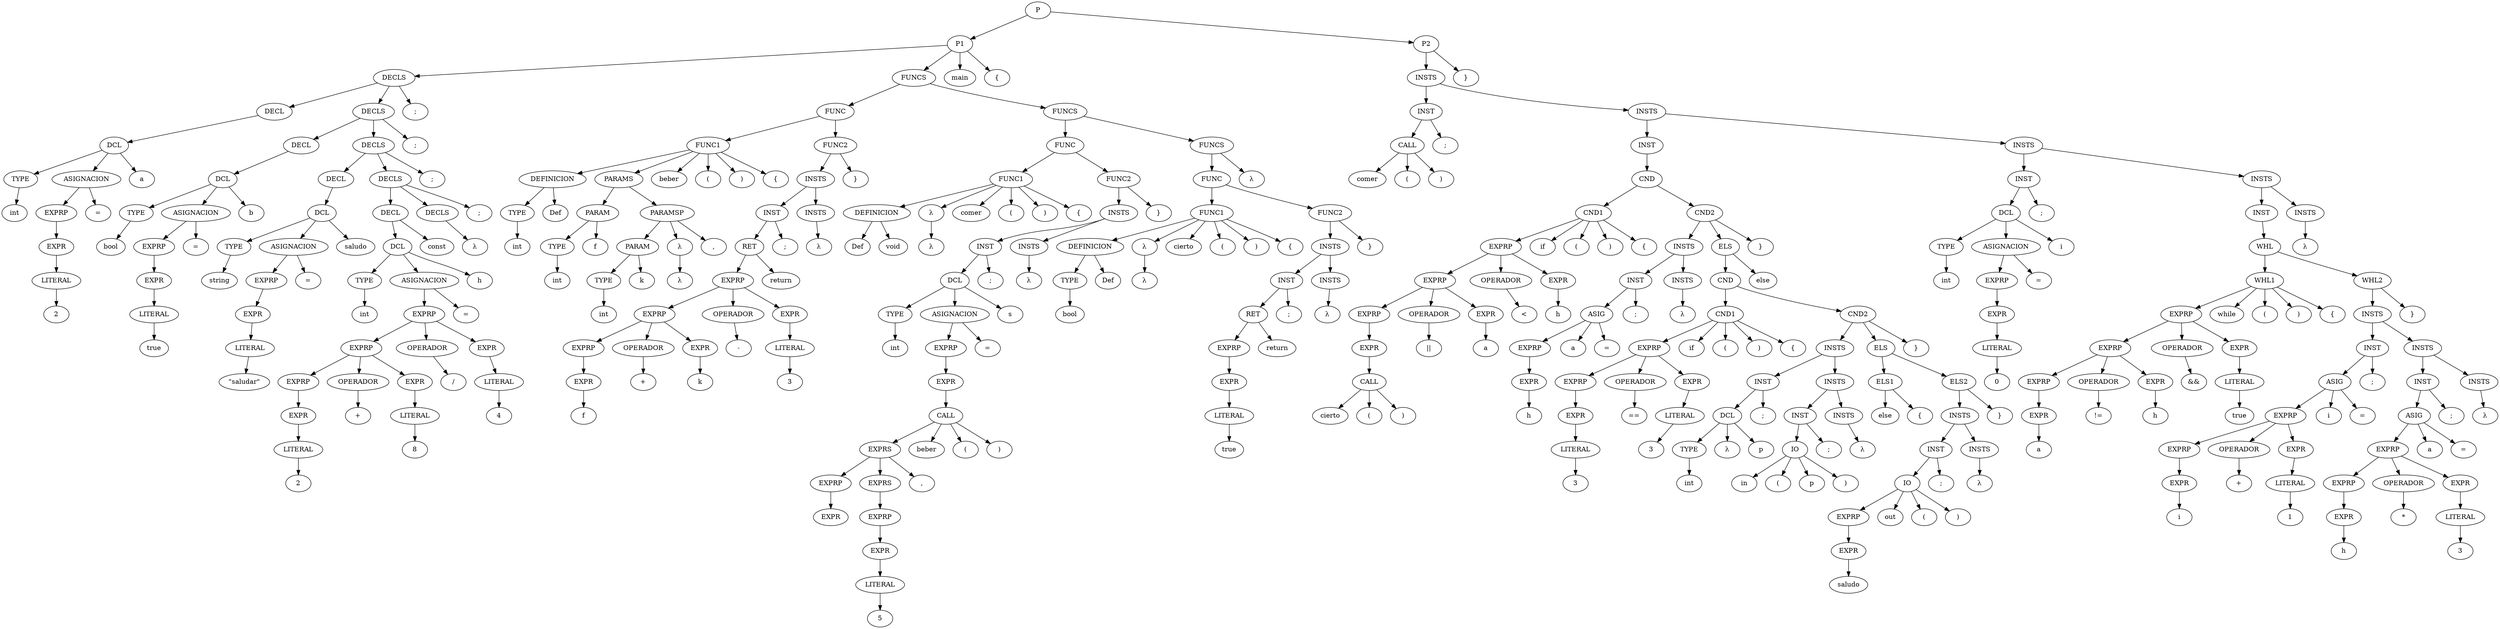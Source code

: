 strict digraph G {
  s4036 [ label="TYPE" ];
  s4037 [ label="int" ];
  s4038 [ label="LITERAL" ];
  s4039 [ label="2" ];
  s4040 [ label="EXPR" ];
  s4041 [ label="EXPRP" ];
  s4042 [ label="ASIGNACION" ];
  s4043 [ label="=" ];
  s4044 [ label="DCL" ];
  s4045 [ label="a" ];
  s4046 [ label="DECL" ];
  s4047 [ label="TYPE" ];
  s4048 [ label="bool" ];
  s4049 [ label="LITERAL" ];
  s4050 [ label="true" ];
  s4051 [ label="EXPR" ];
  s4052 [ label="EXPRP" ];
  s4053 [ label="ASIGNACION" ];
  s4054 [ label="=" ];
  s4055 [ label="DCL" ];
  s4056 [ label="b" ];
  s4057 [ label="DECL" ];
  s4058 [ label="TYPE" ];
  s4059 [ label="string" ];
  s4060 [ label="LITERAL" ];
  s4061 [ label="\"saludar\"" ];
  s4062 [ label="EXPR" ];
  s4063 [ label="EXPRP" ];
  s4064 [ label="ASIGNACION" ];
  s4065 [ label="=" ];
  s4066 [ label="DCL" ];
  s4067 [ label="saludo" ];
  s4068 [ label="DECL" ];
  s4069 [ label="TYPE" ];
  s4070 [ label="int" ];
  s4071 [ label="LITERAL" ];
  s4072 [ label="2" ];
  s4073 [ label="EXPR" ];
  s4074 [ label="EXPRP" ];
  s4075 [ label="OPERADOR" ];
  s4076 [ label="+" ];
  s4077 [ label="LITERAL" ];
  s4078 [ label="8" ];
  s4079 [ label="EXPR" ];
  s4080 [ label="EXPRP" ];
  s4081 [ label="OPERADOR" ];
  s4082 [ label="/" ];
  s4083 [ label="LITERAL" ];
  s4084 [ label="4" ];
  s4085 [ label="EXPR" ];
  s4086 [ label="EXPRP" ];
  s4087 [ label="ASIGNACION" ];
  s4088 [ label="=" ];
  s4089 [ label="DCL" ];
  s4090 [ label="h" ];
  s4091 [ label="DECL" ];
  s4092 [ label="const" ];
  s4093 [ label="DECLS" ];
  s4094 [ label="λ" ];
  s4095 [ label="DECLS" ];
  s4096 [ label=";" ];
  s4097 [ label="DECLS" ];
  s4098 [ label=";" ];
  s4099 [ label="DECLS" ];
  s4100 [ label=";" ];
  s4101 [ label="DECLS" ];
  s4102 [ label=";" ];
  s4103 [ label="TYPE" ];
  s4104 [ label="int" ];
  s4105 [ label="DEFINICION" ];
  s4106 [ label="Def" ];
  s4107 [ label="TYPE" ];
  s4108 [ label="int" ];
  s4109 [ label="PARAM" ];
  s4110 [ label="f" ];
  s4111 [ label="TYPE" ];
  s4112 [ label="int" ];
  s4113 [ label="PARAM" ];
  s4114 [ label="k" ];
  s4115 [ label="λ" ];
  s4116 [ label="λ" ];
  s4117 [ label="PARAMSP" ];
  s4118 [ label="," ];
  s4119 [ label="PARAMS" ];
  s4120 [ label="FUNC1" ];
  s4121 [ label="beber" ];
  s4122 [ label="(" ];
  s4123 [ label=")" ];
  s4124 [ label="{" ];
  s4125 [ label="EXPR" ];
  s4126 [ label="f" ];
  s4127 [ label="EXPRP" ];
  s4128 [ label="OPERADOR" ];
  s4129 [ label="+" ];
  s4130 [ label="EXPR" ];
  s4131 [ label="k" ];
  s4132 [ label="EXPRP" ];
  s4133 [ label="OPERADOR" ];
  s4134 [ label="-" ];
  s4135 [ label="LITERAL" ];
  s4136 [ label="3" ];
  s4137 [ label="EXPR" ];
  s4138 [ label="EXPRP" ];
  s4139 [ label="RET" ];
  s4140 [ label="return" ];
  s4141 [ label="INST" ];
  s4142 [ label=";" ];
  s4143 [ label="INSTS" ];
  s4144 [ label="λ" ];
  s4145 [ label="INSTS" ];
  s4146 [ label="FUNC2" ];
  s4147 [ label="}" ];
  s4148 [ label="FUNC" ];
  s4149 [ label="DEFINICION" ];
  s4150 [ label="Def" ];
  s4151 [ label="void" ];
  s4152 [ label="λ" ];
  s4153 [ label="λ" ];
  s4154 [ label="FUNC1" ];
  s4155 [ label="comer" ];
  s4156 [ label="(" ];
  s4157 [ label=")" ];
  s4158 [ label="{" ];
  s4159 [ label="TYPE" ];
  s4160 [ label="int" ];
  s4161 [ label="EXPR" ];
  s4162 [ label="EXPRP" ];
  s4163 [ label="LITERAL" ];
  s4164 [ label="5" ];
  s4165 [ label="EXPR" ];
  s4166 [ label="EXPRP" ];
  s4167 [ label="EXPRS" ];
  s4168 [ label="EXPRS" ];
  s4169 [ label="," ];
  s4170 [ label="CALL" ];
  s4171 [ label="beber" ];
  s4172 [ label="(" ];
  s4173 [ label=")" ];
  s4174 [ label="EXPR" ];
  s4175 [ label="EXPRP" ];
  s4176 [ label="ASIGNACION" ];
  s4177 [ label="=" ];
  s4178 [ label="DCL" ];
  s4179 [ label="s" ];
  s4180 [ label="INST" ];
  s4181 [ label=";" ];
  s4182 [ label="INSTS" ];
  s4183 [ label="λ" ];
  s4184 [ label="INSTS" ];
  s4185 [ label="FUNC2" ];
  s4186 [ label="}" ];
  s4187 [ label="FUNC" ];
  s4188 [ label="TYPE" ];
  s4189 [ label="bool" ];
  s4190 [ label="DEFINICION" ];
  s4191 [ label="Def" ];
  s4192 [ label="λ" ];
  s4193 [ label="λ" ];
  s4194 [ label="FUNC1" ];
  s4195 [ label="cierto" ];
  s4196 [ label="(" ];
  s4197 [ label=")" ];
  s4198 [ label="{" ];
  s4199 [ label="LITERAL" ];
  s4200 [ label="true" ];
  s4201 [ label="EXPR" ];
  s4202 [ label="EXPRP" ];
  s4203 [ label="RET" ];
  s4204 [ label="return" ];
  s4205 [ label="INST" ];
  s4206 [ label=";" ];
  s4207 [ label="INSTS" ];
  s4208 [ label="λ" ];
  s4209 [ label="INSTS" ];
  s4210 [ label="FUNC2" ];
  s4211 [ label="}" ];
  s4212 [ label="FUNC" ];
  s4213 [ label="λ" ];
  s4214 [ label="FUNCS" ];
  s4215 [ label="FUNCS" ];
  s4216 [ label="FUNCS" ];
  s4217 [ label="P1" ];
  s4218 [ label="main" ];
  s4219 [ label="{" ];
  s4220 [ label="CALL" ];
  s4221 [ label="comer" ];
  s4222 [ label="(" ];
  s4223 [ label=")" ];
  s4224 [ label="INST" ];
  s4225 [ label=";" ];
  s4226 [ label="CALL" ];
  s4227 [ label="cierto" ];
  s4228 [ label="(" ];
  s4229 [ label=")" ];
  s4230 [ label="EXPR" ];
  s4231 [ label="EXPRP" ];
  s4232 [ label="OPERADOR" ];
  s4233 [ label="||" ];
  s4234 [ label="EXPR" ];
  s4235 [ label="a" ];
  s4236 [ label="EXPRP" ];
  s4237 [ label="OPERADOR" ];
  s4238 [ label="<" ];
  s4239 [ label="EXPR" ];
  s4240 [ label="h" ];
  s4241 [ label="EXPRP" ];
  s4242 [ label="CND1" ];
  s4243 [ label="if" ];
  s4244 [ label="(" ];
  s4245 [ label=")" ];
  s4246 [ label="{" ];
  s4247 [ label="EXPR" ];
  s4248 [ label="h" ];
  s4249 [ label="EXPRP" ];
  s4250 [ label="ASIG" ];
  s4251 [ label="a" ];
  s4252 [ label="=" ];
  s4253 [ label="INST" ];
  s4254 [ label=";" ];
  s4255 [ label="INSTS" ];
  s4256 [ label="λ" ];
  s4257 [ label="INSTS" ];
  s4258 [ label="LITERAL" ];
  s4259 [ label="3" ];
  s4260 [ label="EXPR" ];
  s4261 [ label="EXPRP" ];
  s4262 [ label="OPERADOR" ];
  s4263 [ label="==" ];
  s4264 [ label="LITERAL" ];
  s4265 [ label="3" ];
  s4266 [ label="EXPR" ];
  s4267 [ label="EXPRP" ];
  s4268 [ label="CND1" ];
  s4269 [ label="if" ];
  s4270 [ label="(" ];
  s4271 [ label=")" ];
  s4272 [ label="{" ];
  s4273 [ label="TYPE" ];
  s4274 [ label="int" ];
  s4275 [ label="λ" ];
  s4276 [ label="DCL" ];
  s4277 [ label="p" ];
  s4278 [ label="INST" ];
  s4279 [ label=";" ];
  s4280 [ label="IO" ];
  s4281 [ label="in" ];
  s4282 [ label="(" ];
  s4283 [ label="p" ];
  s4284 [ label=")" ];
  s4285 [ label="INST" ];
  s4286 [ label=";" ];
  s4287 [ label="INSTS" ];
  s4288 [ label="λ" ];
  s4289 [ label="INSTS" ];
  s4290 [ label="INSTS" ];
  s4291 [ label="ELS1" ];
  s4292 [ label="else" ];
  s4293 [ label="{" ];
  s4294 [ label="EXPR" ];
  s4295 [ label="saludo" ];
  s4296 [ label="EXPRP" ];
  s4297 [ label="IO" ];
  s4298 [ label="out" ];
  s4299 [ label="(" ];
  s4300 [ label=")" ];
  s4301 [ label="INST" ];
  s4302 [ label=";" ];
  s4303 [ label="INSTS" ];
  s4304 [ label="λ" ];
  s4305 [ label="INSTS" ];
  s4306 [ label="ELS2" ];
  s4307 [ label="}" ];
  s4308 [ label="ELS" ];
  s4309 [ label="CND2" ];
  s4310 [ label="}" ];
  s4311 [ label="CND" ];
  s4312 [ label="ELS" ];
  s4313 [ label="else" ];
  s4314 [ label="CND2" ];
  s4315 [ label="}" ];
  s4316 [ label="CND" ];
  s4317 [ label="INST" ];
  s4318 [ label="TYPE" ];
  s4319 [ label="int" ];
  s4320 [ label="LITERAL" ];
  s4321 [ label="0" ];
  s4322 [ label="EXPR" ];
  s4323 [ label="EXPRP" ];
  s4324 [ label="ASIGNACION" ];
  s4325 [ label="=" ];
  s4326 [ label="DCL" ];
  s4327 [ label="i" ];
  s4328 [ label="INST" ];
  s4329 [ label=";" ];
  s4330 [ label="EXPR" ];
  s4331 [ label="a" ];
  s4332 [ label="EXPRP" ];
  s4333 [ label="OPERADOR" ];
  s4334 [ label="!=" ];
  s4335 [ label="EXPR" ];
  s4336 [ label="h" ];
  s4337 [ label="EXPRP" ];
  s4338 [ label="OPERADOR" ];
  s4339 [ label="&&" ];
  s4340 [ label="LITERAL" ];
  s4341 [ label="true" ];
  s4342 [ label="EXPR" ];
  s4343 [ label="EXPRP" ];
  s4344 [ label="WHL1" ];
  s4345 [ label="while" ];
  s4346 [ label="(" ];
  s4347 [ label=")" ];
  s4348 [ label="{" ];
  s4349 [ label="EXPR" ];
  s4350 [ label="i" ];
  s4351 [ label="EXPRP" ];
  s4352 [ label="OPERADOR" ];
  s4353 [ label="+" ];
  s4354 [ label="LITERAL" ];
  s4355 [ label="1" ];
  s4356 [ label="EXPR" ];
  s4357 [ label="EXPRP" ];
  s4358 [ label="ASIG" ];
  s4359 [ label="i" ];
  s4360 [ label="=" ];
  s4361 [ label="INST" ];
  s4362 [ label=";" ];
  s4363 [ label="EXPR" ];
  s4364 [ label="h" ];
  s4365 [ label="EXPRP" ];
  s4366 [ label="OPERADOR" ];
  s4367 [ label="*" ];
  s4368 [ label="LITERAL" ];
  s4369 [ label="3" ];
  s4370 [ label="EXPR" ];
  s4371 [ label="EXPRP" ];
  s4372 [ label="ASIG" ];
  s4373 [ label="a" ];
  s4374 [ label="=" ];
  s4375 [ label="INST" ];
  s4376 [ label=";" ];
  s4377 [ label="INSTS" ];
  s4378 [ label="λ" ];
  s4379 [ label="INSTS" ];
  s4380 [ label="INSTS" ];
  s4381 [ label="WHL2" ];
  s4382 [ label="}" ];
  s4383 [ label="WHL" ];
  s4384 [ label="INST" ];
  s4385 [ label="INSTS" ];
  s4386 [ label="λ" ];
  s4387 [ label="INSTS" ];
  s4388 [ label="INSTS" ];
  s4389 [ label="INSTS" ];
  s4390 [ label="INSTS" ];
  s4391 [ label="P2" ];
  s4392 [ label="}" ];
  s4393 [ label="P" ];
  s4036 -> s4037;
  s4038 -> s4039;
  s4040 -> s4038;
  s4041 -> s4040;
  s4042 -> s4043;
  s4042 -> s4041;
  s4044 -> s4036;
  s4044 -> s4045;
  s4044 -> s4042;
  s4046 -> s4044;
  s4047 -> s4048;
  s4049 -> s4050;
  s4051 -> s4049;
  s4052 -> s4051;
  s4053 -> s4054;
  s4053 -> s4052;
  s4055 -> s4047;
  s4055 -> s4056;
  s4055 -> s4053;
  s4057 -> s4055;
  s4058 -> s4059;
  s4060 -> s4061;
  s4062 -> s4060;
  s4063 -> s4062;
  s4064 -> s4065;
  s4064 -> s4063;
  s4066 -> s4058;
  s4066 -> s4067;
  s4066 -> s4064;
  s4068 -> s4066;
  s4069 -> s4070;
  s4071 -> s4072;
  s4073 -> s4071;
  s4074 -> s4073;
  s4075 -> s4076;
  s4077 -> s4078;
  s4079 -> s4077;
  s4080 -> s4074;
  s4080 -> s4075;
  s4080 -> s4079;
  s4081 -> s4082;
  s4083 -> s4084;
  s4085 -> s4083;
  s4086 -> s4080;
  s4086 -> s4081;
  s4086 -> s4085;
  s4087 -> s4088;
  s4087 -> s4086;
  s4089 -> s4069;
  s4089 -> s4090;
  s4089 -> s4087;
  s4091 -> s4092;
  s4091 -> s4089;
  s4093 -> s4094;
  s4095 -> s4091;
  s4095 -> s4096;
  s4095 -> s4093;
  s4097 -> s4068;
  s4097 -> s4098;
  s4097 -> s4095;
  s4099 -> s4057;
  s4099 -> s4100;
  s4099 -> s4097;
  s4101 -> s4046;
  s4101 -> s4102;
  s4101 -> s4099;
  s4103 -> s4104;
  s4105 -> s4106;
  s4105 -> s4103;
  s4107 -> s4108;
  s4109 -> s4107;
  s4109 -> s4110;
  s4111 -> s4112;
  s4113 -> s4111;
  s4113 -> s4114;
  s4115 -> s4116;
  s4117 -> s4118;
  s4117 -> s4113;
  s4117 -> s4115;
  s4119 -> s4109;
  s4119 -> s4117;
  s4120 -> s4105;
  s4120 -> s4121;
  s4120 -> s4122;
  s4120 -> s4119;
  s4120 -> s4123;
  s4120 -> s4124;
  s4125 -> s4126;
  s4127 -> s4125;
  s4128 -> s4129;
  s4130 -> s4131;
  s4132 -> s4127;
  s4132 -> s4128;
  s4132 -> s4130;
  s4133 -> s4134;
  s4135 -> s4136;
  s4137 -> s4135;
  s4138 -> s4132;
  s4138 -> s4133;
  s4138 -> s4137;
  s4139 -> s4140;
  s4139 -> s4138;
  s4141 -> s4139;
  s4141 -> s4142;
  s4143 -> s4144;
  s4145 -> s4141;
  s4145 -> s4143;
  s4146 -> s4145;
  s4146 -> s4147;
  s4148 -> s4120;
  s4148 -> s4146;
  s4149 -> s4150;
  s4149 -> s4151;
  s4152 -> s4153;
  s4154 -> s4149;
  s4154 -> s4155;
  s4154 -> s4156;
  s4154 -> s4152;
  s4154 -> s4157;
  s4154 -> s4158;
  s4159 -> s4160;
  s4162 -> s4161;
  s4163 -> s4164;
  s4165 -> s4163;
  s4166 -> s4165;
  s4167 -> s4166;
  s4168 -> s4162;
  s4168 -> s4169;
  s4168 -> s4167;
  s4170 -> s4171;
  s4170 -> s4172;
  s4170 -> s4168;
  s4170 -> s4173;
  s4174 -> s4170;
  s4175 -> s4174;
  s4176 -> s4177;
  s4176 -> s4175;
  s4178 -> s4159;
  s4178 -> s4179;
  s4178 -> s4176;
  s4180 -> s4178;
  s4180 -> s4181;
  s4182 -> s4183;
  s4184 -> s4180;
  s4184 -> s4182;
  s4185 -> s4184;
  s4185 -> s4186;
  s4187 -> s4154;
  s4187 -> s4185;
  s4188 -> s4189;
  s4190 -> s4191;
  s4190 -> s4188;
  s4192 -> s4193;
  s4194 -> s4190;
  s4194 -> s4195;
  s4194 -> s4196;
  s4194 -> s4192;
  s4194 -> s4197;
  s4194 -> s4198;
  s4199 -> s4200;
  s4201 -> s4199;
  s4202 -> s4201;
  s4203 -> s4204;
  s4203 -> s4202;
  s4205 -> s4203;
  s4205 -> s4206;
  s4207 -> s4208;
  s4209 -> s4205;
  s4209 -> s4207;
  s4210 -> s4209;
  s4210 -> s4211;
  s4212 -> s4194;
  s4212 -> s4210;
  s4214 -> s4212;
  s4214 -> s4213;
  s4215 -> s4187;
  s4215 -> s4214;
  s4216 -> s4148;
  s4216 -> s4215;
  s4217 -> s4101;
  s4217 -> s4216;
  s4217 -> s4218;
  s4217 -> s4219;
  s4220 -> s4221;
  s4220 -> s4222;
  s4220 -> s4223;
  s4224 -> s4220;
  s4224 -> s4225;
  s4226 -> s4227;
  s4226 -> s4228;
  s4226 -> s4229;
  s4230 -> s4226;
  s4231 -> s4230;
  s4232 -> s4233;
  s4234 -> s4235;
  s4236 -> s4231;
  s4236 -> s4232;
  s4236 -> s4234;
  s4237 -> s4238;
  s4239 -> s4240;
  s4241 -> s4236;
  s4241 -> s4237;
  s4241 -> s4239;
  s4242 -> s4243;
  s4242 -> s4244;
  s4242 -> s4241;
  s4242 -> s4245;
  s4242 -> s4246;
  s4247 -> s4248;
  s4249 -> s4247;
  s4250 -> s4251;
  s4250 -> s4252;
  s4250 -> s4249;
  s4253 -> s4250;
  s4253 -> s4254;
  s4255 -> s4256;
  s4257 -> s4253;
  s4257 -> s4255;
  s4258 -> s4259;
  s4260 -> s4258;
  s4261 -> s4260;
  s4262 -> s4263;
  s4264 -> s4265;
  s4266 -> s4264;
  s4267 -> s4261;
  s4267 -> s4262;
  s4267 -> s4266;
  s4268 -> s4269;
  s4268 -> s4270;
  s4268 -> s4267;
  s4268 -> s4271;
  s4268 -> s4272;
  s4273 -> s4274;
  s4276 -> s4273;
  s4276 -> s4277;
  s4276 -> s4275;
  s4278 -> s4276;
  s4278 -> s4279;
  s4280 -> s4281;
  s4280 -> s4282;
  s4280 -> s4284;
  s4280 -> s4283;
  s4285 -> s4280;
  s4285 -> s4286;
  s4287 -> s4288;
  s4289 -> s4285;
  s4289 -> s4287;
  s4290 -> s4278;
  s4290 -> s4289;
  s4291 -> s4292;
  s4291 -> s4293;
  s4294 -> s4295;
  s4296 -> s4294;
  s4297 -> s4298;
  s4297 -> s4299;
  s4297 -> s4296;
  s4297 -> s4300;
  s4301 -> s4297;
  s4301 -> s4302;
  s4303 -> s4304;
  s4305 -> s4301;
  s4305 -> s4303;
  s4306 -> s4305;
  s4306 -> s4307;
  s4308 -> s4291;
  s4308 -> s4306;
  s4309 -> s4290;
  s4309 -> s4310;
  s4309 -> s4308;
  s4311 -> s4268;
  s4311 -> s4309;
  s4312 -> s4313;
  s4312 -> s4311;
  s4314 -> s4257;
  s4314 -> s4315;
  s4314 -> s4312;
  s4316 -> s4242;
  s4316 -> s4314;
  s4317 -> s4316;
  s4318 -> s4319;
  s4320 -> s4321;
  s4322 -> s4320;
  s4323 -> s4322;
  s4324 -> s4325;
  s4324 -> s4323;
  s4326 -> s4318;
  s4326 -> s4327;
  s4326 -> s4324;
  s4328 -> s4326;
  s4328 -> s4329;
  s4330 -> s4331;
  s4332 -> s4330;
  s4333 -> s4334;
  s4335 -> s4336;
  s4337 -> s4332;
  s4337 -> s4333;
  s4337 -> s4335;
  s4338 -> s4339;
  s4340 -> s4341;
  s4342 -> s4340;
  s4343 -> s4337;
  s4343 -> s4338;
  s4343 -> s4342;
  s4344 -> s4345;
  s4344 -> s4346;
  s4344 -> s4343;
  s4344 -> s4347;
  s4344 -> s4348;
  s4349 -> s4350;
  s4351 -> s4349;
  s4352 -> s4353;
  s4354 -> s4355;
  s4356 -> s4354;
  s4357 -> s4351;
  s4357 -> s4352;
  s4357 -> s4356;
  s4358 -> s4359;
  s4358 -> s4360;
  s4358 -> s4357;
  s4361 -> s4358;
  s4361 -> s4362;
  s4363 -> s4364;
  s4365 -> s4363;
  s4366 -> s4367;
  s4368 -> s4369;
  s4370 -> s4368;
  s4371 -> s4365;
  s4371 -> s4366;
  s4371 -> s4370;
  s4372 -> s4373;
  s4372 -> s4374;
  s4372 -> s4371;
  s4375 -> s4372;
  s4375 -> s4376;
  s4377 -> s4378;
  s4379 -> s4375;
  s4379 -> s4377;
  s4380 -> s4361;
  s4380 -> s4379;
  s4381 -> s4380;
  s4381 -> s4382;
  s4383 -> s4344;
  s4383 -> s4381;
  s4384 -> s4383;
  s4385 -> s4386;
  s4387 -> s4384;
  s4387 -> s4385;
  s4388 -> s4328;
  s4388 -> s4387;
  s4389 -> s4317;
  s4389 -> s4388;
  s4390 -> s4224;
  s4390 -> s4389;
  s4391 -> s4390;
  s4391 -> s4392;
  s4393 -> s4217;
  s4393 -> s4391;
}
